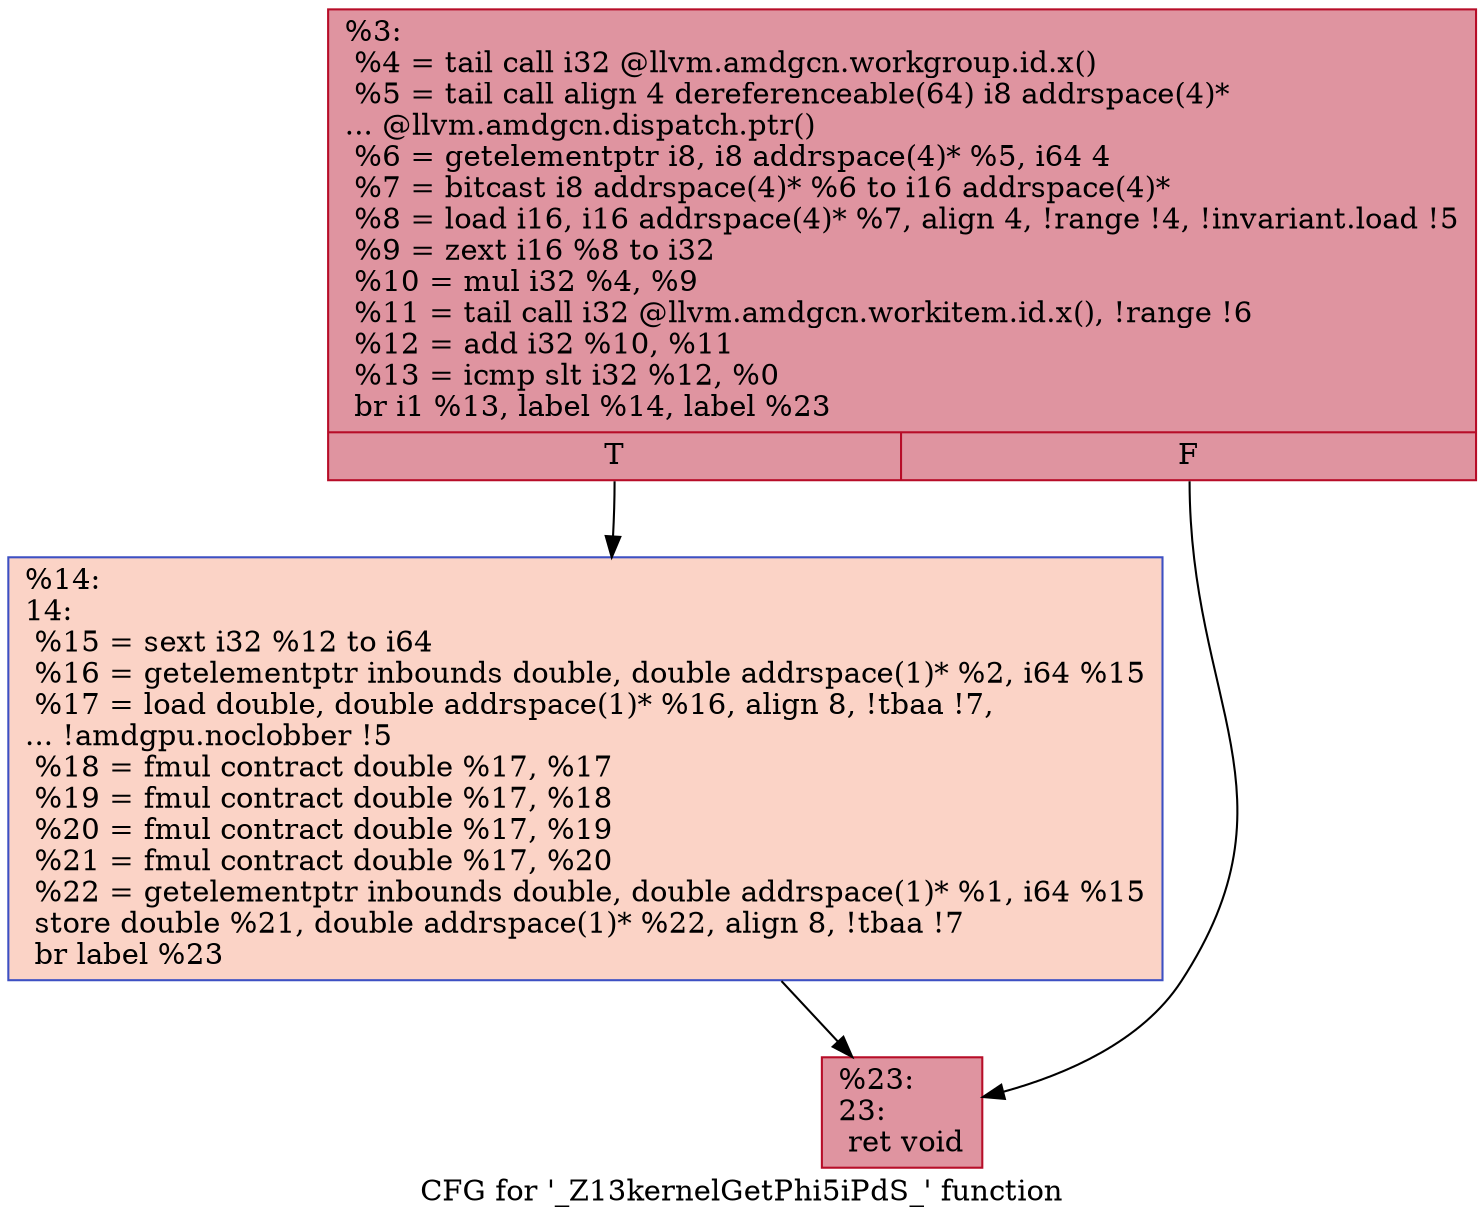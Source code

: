 digraph "CFG for '_Z13kernelGetPhi5iPdS_' function" {
	label="CFG for '_Z13kernelGetPhi5iPdS_' function";

	Node0x490b090 [shape=record,color="#b70d28ff", style=filled, fillcolor="#b70d2870",label="{%3:\l  %4 = tail call i32 @llvm.amdgcn.workgroup.id.x()\l  %5 = tail call align 4 dereferenceable(64) i8 addrspace(4)*\l... @llvm.amdgcn.dispatch.ptr()\l  %6 = getelementptr i8, i8 addrspace(4)* %5, i64 4\l  %7 = bitcast i8 addrspace(4)* %6 to i16 addrspace(4)*\l  %8 = load i16, i16 addrspace(4)* %7, align 4, !range !4, !invariant.load !5\l  %9 = zext i16 %8 to i32\l  %10 = mul i32 %4, %9\l  %11 = tail call i32 @llvm.amdgcn.workitem.id.x(), !range !6\l  %12 = add i32 %10, %11\l  %13 = icmp slt i32 %12, %0\l  br i1 %13, label %14, label %23\l|{<s0>T|<s1>F}}"];
	Node0x490b090:s0 -> Node0x490cf90;
	Node0x490b090:s1 -> Node0x490d020;
	Node0x490cf90 [shape=record,color="#3d50c3ff", style=filled, fillcolor="#f59c7d70",label="{%14:\l14:                                               \l  %15 = sext i32 %12 to i64\l  %16 = getelementptr inbounds double, double addrspace(1)* %2, i64 %15\l  %17 = load double, double addrspace(1)* %16, align 8, !tbaa !7,\l... !amdgpu.noclobber !5\l  %18 = fmul contract double %17, %17\l  %19 = fmul contract double %17, %18\l  %20 = fmul contract double %17, %19\l  %21 = fmul contract double %17, %20\l  %22 = getelementptr inbounds double, double addrspace(1)* %1, i64 %15\l  store double %21, double addrspace(1)* %22, align 8, !tbaa !7\l  br label %23\l}"];
	Node0x490cf90 -> Node0x490d020;
	Node0x490d020 [shape=record,color="#b70d28ff", style=filled, fillcolor="#b70d2870",label="{%23:\l23:                                               \l  ret void\l}"];
}
